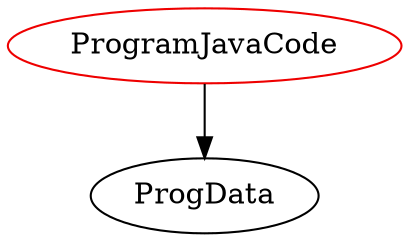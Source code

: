 digraph programjavacode{
ProgramJavaCode -> ProgData;
ProgramJavaCode	[shape=oval, color=red2, label="ProgramJavaCode"];
}

